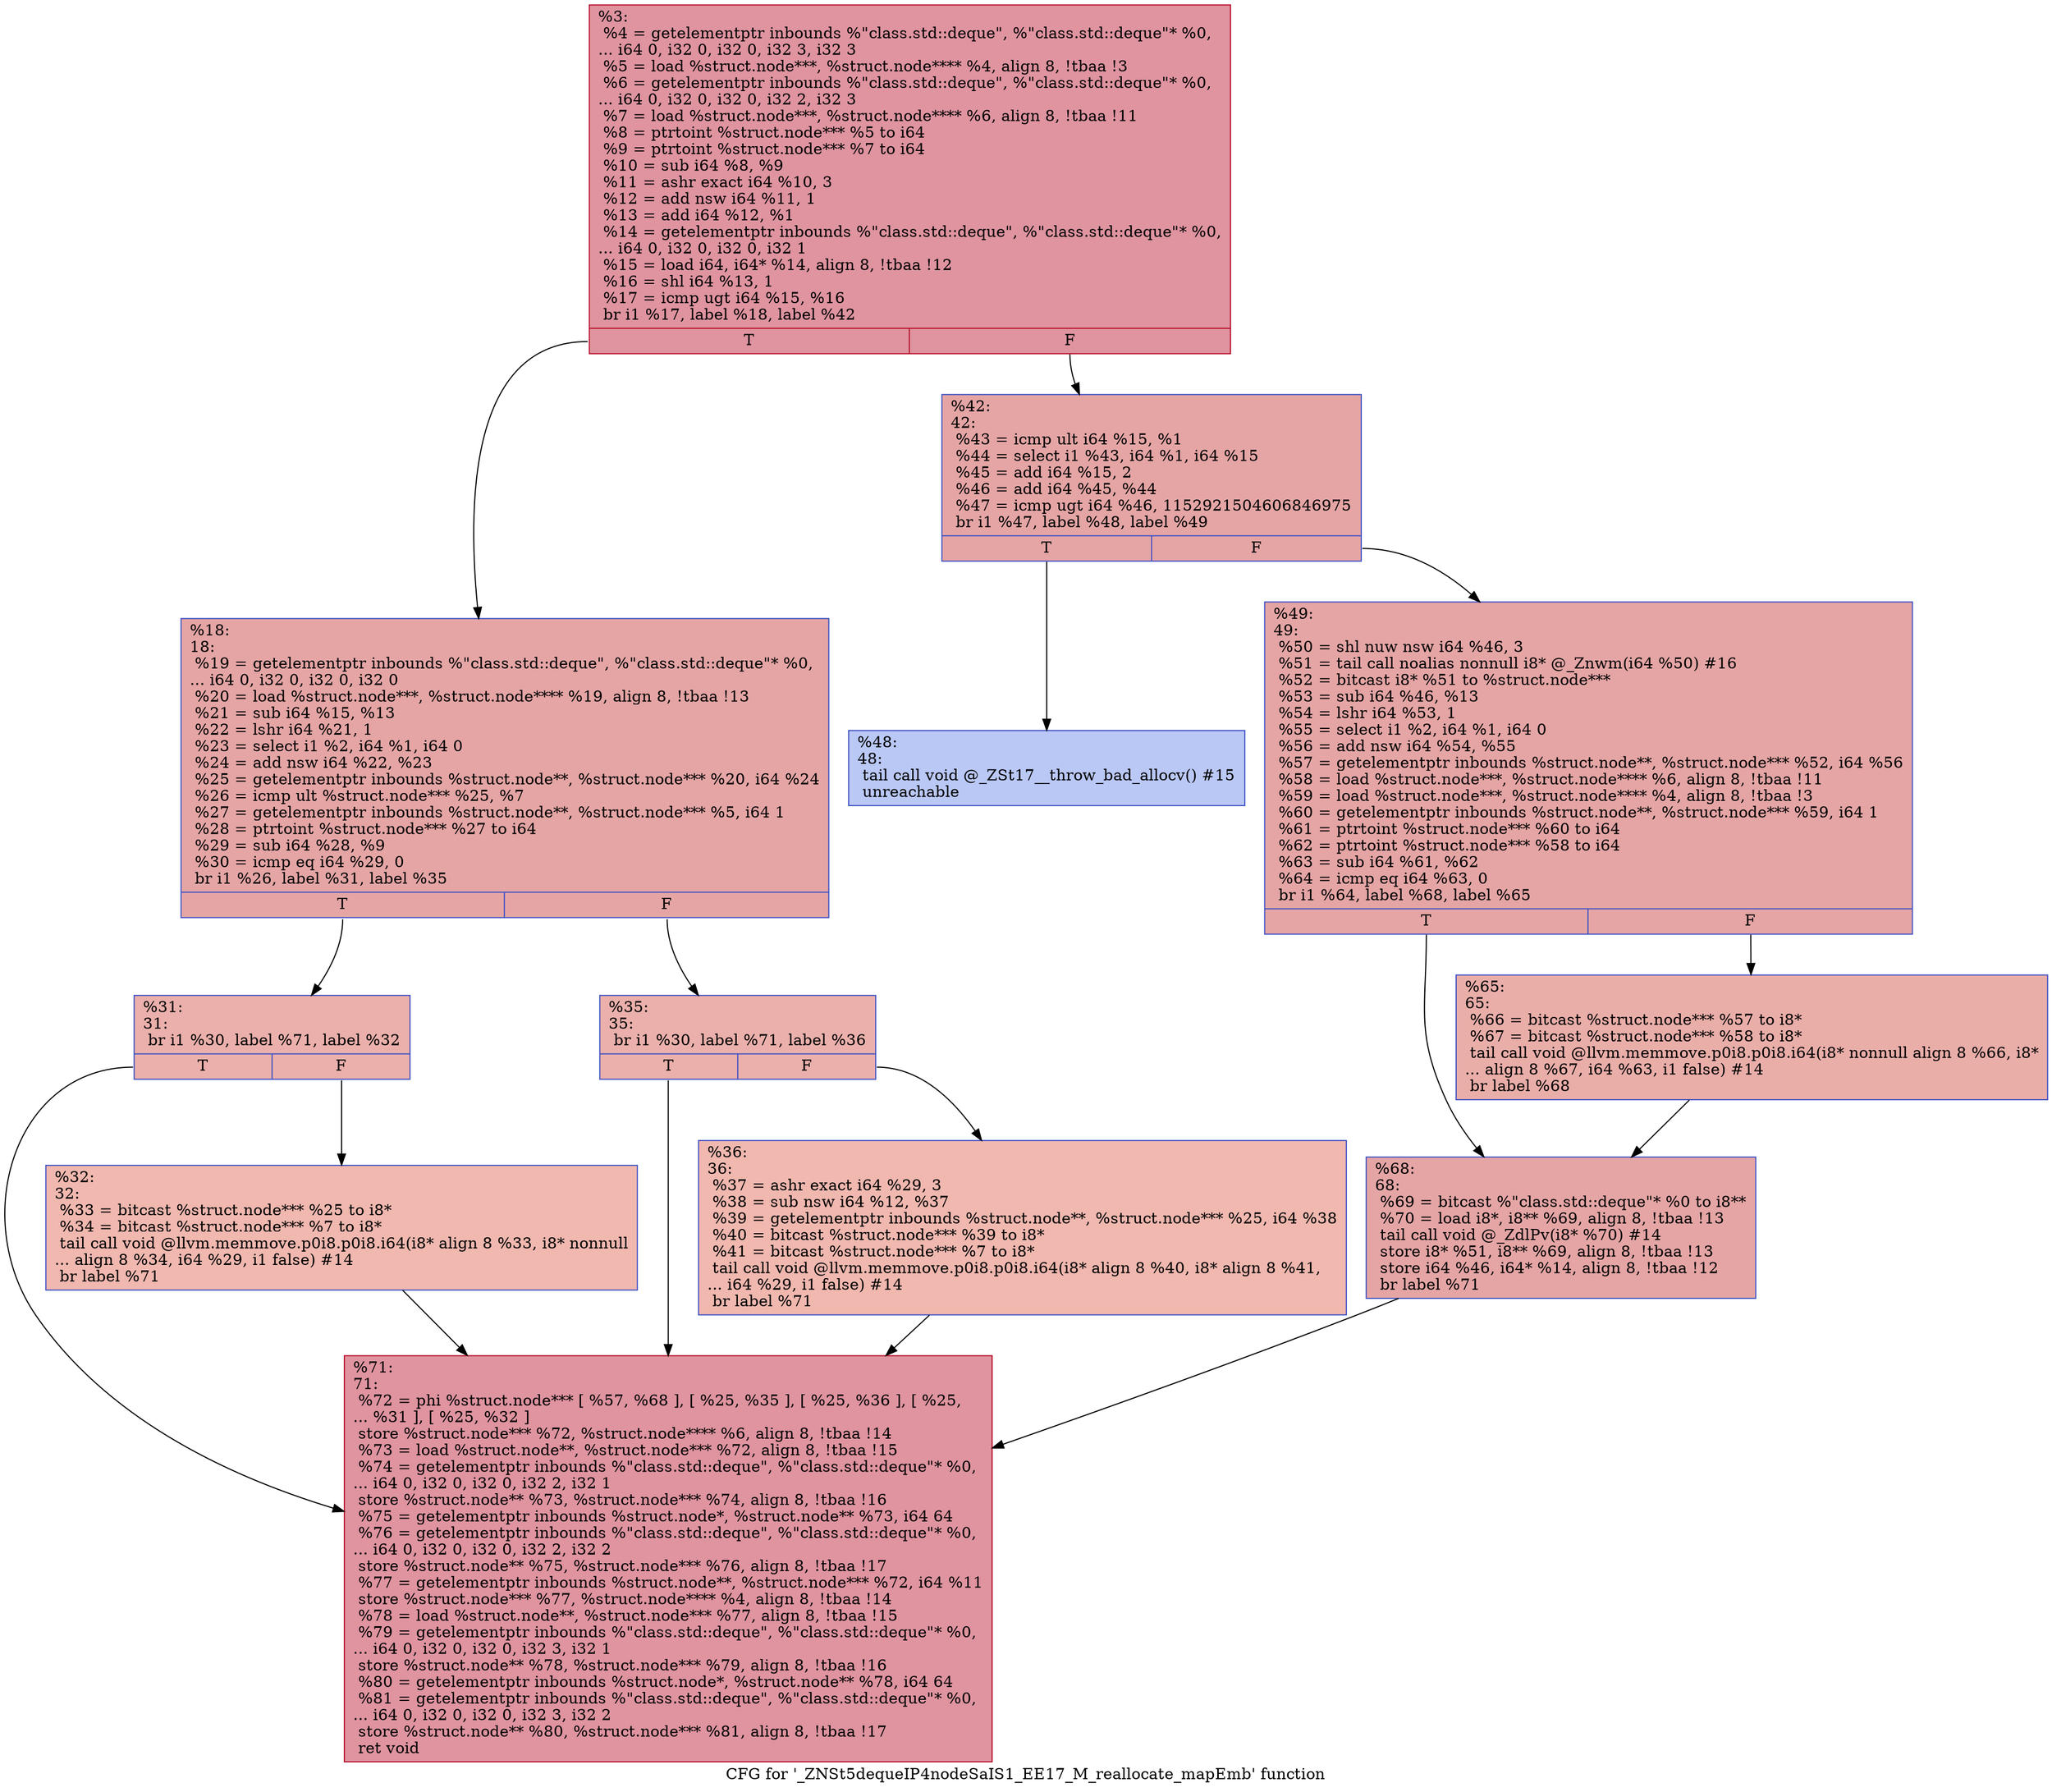 digraph "CFG for '_ZNSt5dequeIP4nodeSaIS1_EE17_M_reallocate_mapEmb' function" {
	label="CFG for '_ZNSt5dequeIP4nodeSaIS1_EE17_M_reallocate_mapEmb' function";

	Node0x55df71026380 [shape=record,color="#b70d28ff", style=filled, fillcolor="#b70d2870",label="{%3:\l  %4 = getelementptr inbounds %\"class.std::deque\", %\"class.std::deque\"* %0,\l... i64 0, i32 0, i32 0, i32 3, i32 3\l  %5 = load %struct.node***, %struct.node**** %4, align 8, !tbaa !3\l  %6 = getelementptr inbounds %\"class.std::deque\", %\"class.std::deque\"* %0,\l... i64 0, i32 0, i32 0, i32 2, i32 3\l  %7 = load %struct.node***, %struct.node**** %6, align 8, !tbaa !11\l  %8 = ptrtoint %struct.node*** %5 to i64\l  %9 = ptrtoint %struct.node*** %7 to i64\l  %10 = sub i64 %8, %9\l  %11 = ashr exact i64 %10, 3\l  %12 = add nsw i64 %11, 1\l  %13 = add i64 %12, %1\l  %14 = getelementptr inbounds %\"class.std::deque\", %\"class.std::deque\"* %0,\l... i64 0, i32 0, i32 0, i32 1\l  %15 = load i64, i64* %14, align 8, !tbaa !12\l  %16 = shl i64 %13, 1\l  %17 = icmp ugt i64 %15, %16\l  br i1 %17, label %18, label %42\l|{<s0>T|<s1>F}}"];
	Node0x55df71026380:s0 -> Node0x55df710264f0;
	Node0x55df71026380:s1 -> Node0x55df710265b0;
	Node0x55df710264f0 [shape=record,color="#3d50c3ff", style=filled, fillcolor="#c5333470",label="{%18:\l18:                                               \l  %19 = getelementptr inbounds %\"class.std::deque\", %\"class.std::deque\"* %0,\l... i64 0, i32 0, i32 0, i32 0\l  %20 = load %struct.node***, %struct.node**** %19, align 8, !tbaa !13\l  %21 = sub i64 %15, %13\l  %22 = lshr i64 %21, 1\l  %23 = select i1 %2, i64 %1, i64 0\l  %24 = add nsw i64 %22, %23\l  %25 = getelementptr inbounds %struct.node**, %struct.node*** %20, i64 %24\l  %26 = icmp ult %struct.node*** %25, %7\l  %27 = getelementptr inbounds %struct.node**, %struct.node*** %5, i64 1\l  %28 = ptrtoint %struct.node*** %27 to i64\l  %29 = sub i64 %28, %9\l  %30 = icmp eq i64 %29, 0\l  br i1 %26, label %31, label %35\l|{<s0>T|<s1>F}}"];
	Node0x55df710264f0:s0 -> Node0x55df710751e0;
	Node0x55df710264f0:s1 -> Node0x55df71075230;
	Node0x55df710751e0 [shape=record,color="#3d50c3ff", style=filled, fillcolor="#d24b4070",label="{%31:\l31:                                               \l  br i1 %30, label %71, label %32\l|{<s0>T|<s1>F}}"];
	Node0x55df710751e0:s0 -> Node0x55df71075330;
	Node0x55df710751e0:s1 -> Node0x55df71075380;
	Node0x55df71075380 [shape=record,color="#3d50c3ff", style=filled, fillcolor="#dc5d4a70",label="{%32:\l32:                                               \l  %33 = bitcast %struct.node*** %25 to i8*\l  %34 = bitcast %struct.node*** %7 to i8*\l  tail call void @llvm.memmove.p0i8.p0i8.i64(i8* align 8 %33, i8* nonnull\l... align 8 %34, i64 %29, i1 false) #14\l  br label %71\l}"];
	Node0x55df71075380 -> Node0x55df71075330;
	Node0x55df71075230 [shape=record,color="#3d50c3ff", style=filled, fillcolor="#d24b4070",label="{%35:\l35:                                               \l  br i1 %30, label %71, label %36\l|{<s0>T|<s1>F}}"];
	Node0x55df71075230:s0 -> Node0x55df71075330;
	Node0x55df71075230:s1 -> Node0x55df71075780;
	Node0x55df71075780 [shape=record,color="#3d50c3ff", style=filled, fillcolor="#dc5d4a70",label="{%36:\l36:                                               \l  %37 = ashr exact i64 %29, 3\l  %38 = sub nsw i64 %12, %37\l  %39 = getelementptr inbounds %struct.node**, %struct.node*** %25, i64 %38\l  %40 = bitcast %struct.node*** %39 to i8*\l  %41 = bitcast %struct.node*** %7 to i8*\l  tail call void @llvm.memmove.p0i8.p0i8.i64(i8* align 8 %40, i8* align 8 %41,\l... i64 %29, i1 false) #14\l  br label %71\l}"];
	Node0x55df71075780 -> Node0x55df71075330;
	Node0x55df710265b0 [shape=record,color="#3d50c3ff", style=filled, fillcolor="#c5333470",label="{%42:\l42:                                               \l  %43 = icmp ult i64 %15, %1\l  %44 = select i1 %43, i64 %1, i64 %15\l  %45 = add i64 %15, 2\l  %46 = add i64 %45, %44\l  %47 = icmp ugt i64 %46, 1152921504606846975\l  br i1 %47, label %48, label %49\l|{<s0>T|<s1>F}}"];
	Node0x55df710265b0:s0 -> Node0x55df71075ff0;
	Node0x55df710265b0:s1 -> Node0x55df71076040;
	Node0x55df71075ff0 [shape=record,color="#3d50c3ff", style=filled, fillcolor="#6282ea70",label="{%48:\l48:                                               \l  tail call void @_ZSt17__throw_bad_allocv() #15\l  unreachable\l}"];
	Node0x55df71076040 [shape=record,color="#3d50c3ff", style=filled, fillcolor="#c5333470",label="{%49:\l49:                                               \l  %50 = shl nuw nsw i64 %46, 3\l  %51 = tail call noalias nonnull i8* @_Znwm(i64 %50) #16\l  %52 = bitcast i8* %51 to %struct.node***\l  %53 = sub i64 %46, %13\l  %54 = lshr i64 %53, 1\l  %55 = select i1 %2, i64 %1, i64 0\l  %56 = add nsw i64 %54, %55\l  %57 = getelementptr inbounds %struct.node**, %struct.node*** %52, i64 %56\l  %58 = load %struct.node***, %struct.node**** %6, align 8, !tbaa !11\l  %59 = load %struct.node***, %struct.node**** %4, align 8, !tbaa !3\l  %60 = getelementptr inbounds %struct.node**, %struct.node*** %59, i64 1\l  %61 = ptrtoint %struct.node*** %60 to i64\l  %62 = ptrtoint %struct.node*** %58 to i64\l  %63 = sub i64 %61, %62\l  %64 = icmp eq i64 %63, 0\l  br i1 %64, label %68, label %65\l|{<s0>T|<s1>F}}"];
	Node0x55df71076040:s0 -> Node0x55df71076af0;
	Node0x55df71076040:s1 -> Node0x55df71076b40;
	Node0x55df71076b40 [shape=record,color="#3d50c3ff", style=filled, fillcolor="#d0473d70",label="{%65:\l65:                                               \l  %66 = bitcast %struct.node*** %57 to i8*\l  %67 = bitcast %struct.node*** %58 to i8*\l  tail call void @llvm.memmove.p0i8.p0i8.i64(i8* nonnull align 8 %66, i8*\l... align 8 %67, i64 %63, i1 false) #14\l  br label %68\l}"];
	Node0x55df71076b40 -> Node0x55df71076af0;
	Node0x55df71076af0 [shape=record,color="#3d50c3ff", style=filled, fillcolor="#c5333470",label="{%68:\l68:                                               \l  %69 = bitcast %\"class.std::deque\"* %0 to i8**\l  %70 = load i8*, i8** %69, align 8, !tbaa !13\l  tail call void @_ZdlPv(i8* %70) #14\l  store i8* %51, i8** %69, align 8, !tbaa !13\l  store i64 %46, i64* %14, align 8, !tbaa !12\l  br label %71\l}"];
	Node0x55df71076af0 -> Node0x55df71075330;
	Node0x55df71075330 [shape=record,color="#b70d28ff", style=filled, fillcolor="#b70d2870",label="{%71:\l71:                                               \l  %72 = phi %struct.node*** [ %57, %68 ], [ %25, %35 ], [ %25, %36 ], [ %25,\l... %31 ], [ %25, %32 ]\l  store %struct.node*** %72, %struct.node**** %6, align 8, !tbaa !14\l  %73 = load %struct.node**, %struct.node*** %72, align 8, !tbaa !15\l  %74 = getelementptr inbounds %\"class.std::deque\", %\"class.std::deque\"* %0,\l... i64 0, i32 0, i32 0, i32 2, i32 1\l  store %struct.node** %73, %struct.node*** %74, align 8, !tbaa !16\l  %75 = getelementptr inbounds %struct.node*, %struct.node** %73, i64 64\l  %76 = getelementptr inbounds %\"class.std::deque\", %\"class.std::deque\"* %0,\l... i64 0, i32 0, i32 0, i32 2, i32 2\l  store %struct.node** %75, %struct.node*** %76, align 8, !tbaa !17\l  %77 = getelementptr inbounds %struct.node**, %struct.node*** %72, i64 %11\l  store %struct.node*** %77, %struct.node**** %4, align 8, !tbaa !14\l  %78 = load %struct.node**, %struct.node*** %77, align 8, !tbaa !15\l  %79 = getelementptr inbounds %\"class.std::deque\", %\"class.std::deque\"* %0,\l... i64 0, i32 0, i32 0, i32 3, i32 1\l  store %struct.node** %78, %struct.node*** %79, align 8, !tbaa !16\l  %80 = getelementptr inbounds %struct.node*, %struct.node** %78, i64 64\l  %81 = getelementptr inbounds %\"class.std::deque\", %\"class.std::deque\"* %0,\l... i64 0, i32 0, i32 0, i32 3, i32 2\l  store %struct.node** %80, %struct.node*** %81, align 8, !tbaa !17\l  ret void\l}"];
}
